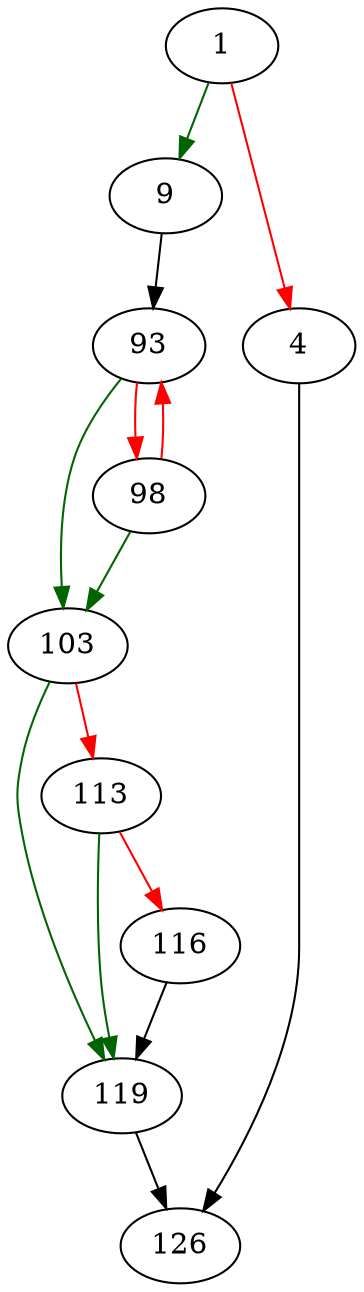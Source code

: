 strict digraph "usage" {
	// Node definitions.
	1 [entry=true];
	9;
	4;
	126;
	93;
	103;
	98;
	119;
	113;
	116;

	// Edge definitions.
	1 -> 9 [
		color=darkgreen
		cond=true
	];
	1 -> 4 [
		color=red
		cond=false
	];
	9 -> 93;
	4 -> 126;
	93 -> 103 [
		color=darkgreen
		cond=true
	];
	93 -> 98 [
		color=red
		cond=false
	];
	103 -> 119 [
		color=darkgreen
		cond=true
	];
	103 -> 113 [
		color=red
		cond=false
	];
	98 -> 93 [
		color=red
		cond=false
	];
	98 -> 103 [
		color=darkgreen
		cond=true
	];
	119 -> 126;
	113 -> 119 [
		color=darkgreen
		cond=true
	];
	113 -> 116 [
		color=red
		cond=false
	];
	116 -> 119;
}